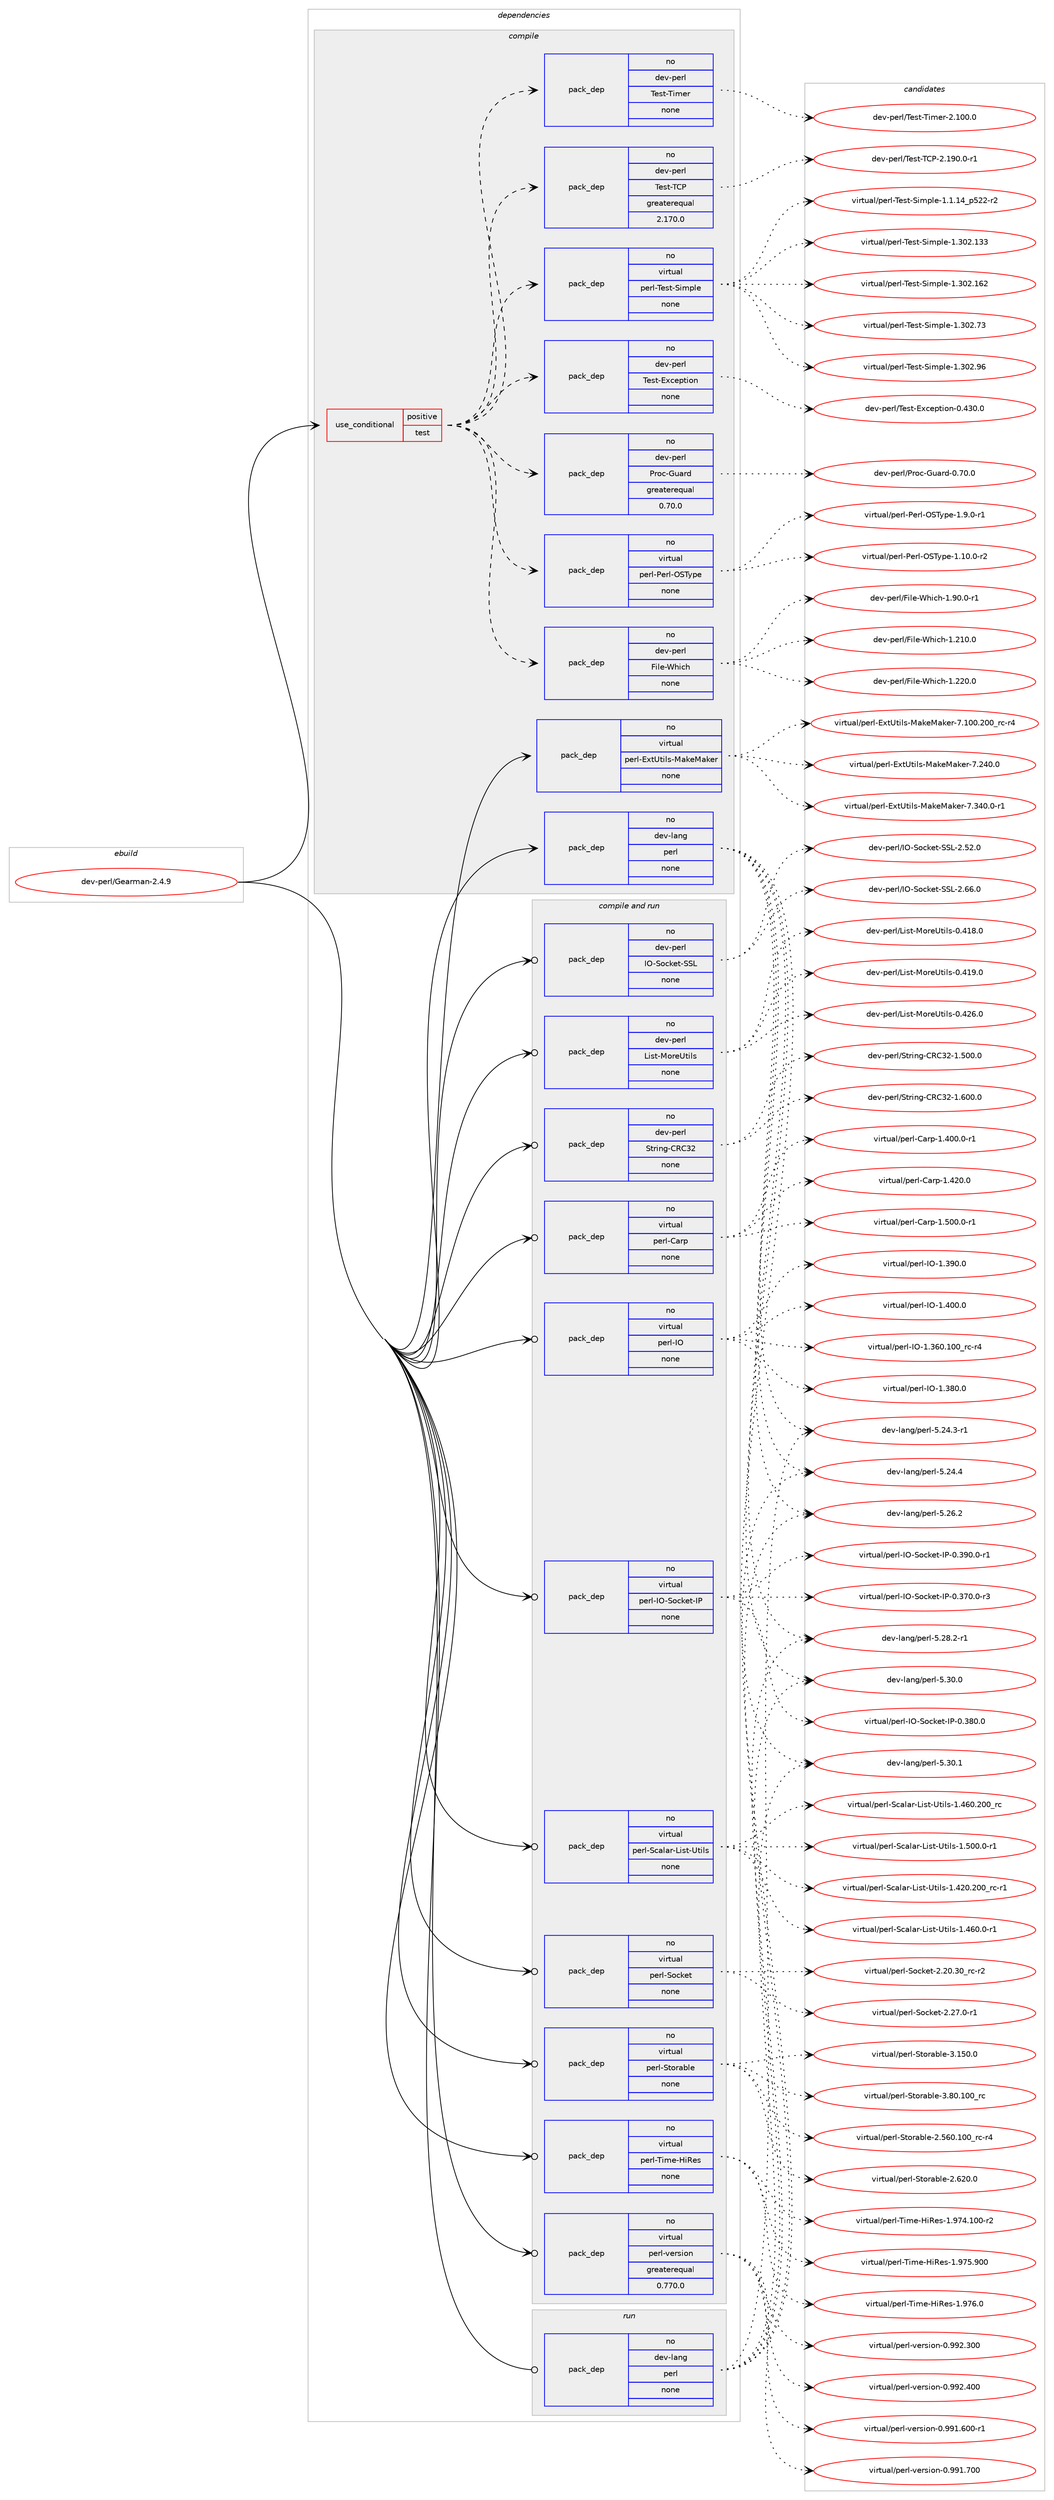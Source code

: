 digraph prolog {

# *************
# Graph options
# *************

newrank=true;
concentrate=true;
compound=true;
graph [rankdir=LR,fontname=Helvetica,fontsize=10,ranksep=1.5];#, ranksep=2.5, nodesep=0.2];
edge  [arrowhead=vee];
node  [fontname=Helvetica,fontsize=10];

# **********
# The ebuild
# **********

subgraph cluster_leftcol {
color=gray;
rank=same;
label=<<i>ebuild</i>>;
id [label="dev-perl/Gearman-2.4.9", color=red, width=4, href="../dev-perl/Gearman-2.4.9.svg"];
}

# ****************
# The dependencies
# ****************

subgraph cluster_midcol {
color=gray;
label=<<i>dependencies</i>>;
subgraph cluster_compile {
fillcolor="#eeeeee";
style=filled;
label=<<i>compile</i>>;
subgraph cond133695 {
dependency578403 [label=<<TABLE BORDER="0" CELLBORDER="1" CELLSPACING="0" CELLPADDING="4"><TR><TD ROWSPAN="3" CELLPADDING="10">use_conditional</TD></TR><TR><TD>positive</TD></TR><TR><TD>test</TD></TR></TABLE>>, shape=none, color=red];
subgraph pack433060 {
dependency578404 [label=<<TABLE BORDER="0" CELLBORDER="1" CELLSPACING="0" CELLPADDING="4" WIDTH="220"><TR><TD ROWSPAN="6" CELLPADDING="30">pack_dep</TD></TR><TR><TD WIDTH="110">no</TD></TR><TR><TD>dev-perl</TD></TR><TR><TD>File-Which</TD></TR><TR><TD>none</TD></TR><TR><TD></TD></TR></TABLE>>, shape=none, color=blue];
}
dependency578403:e -> dependency578404:w [weight=20,style="dashed",arrowhead="vee"];
subgraph pack433061 {
dependency578405 [label=<<TABLE BORDER="0" CELLBORDER="1" CELLSPACING="0" CELLPADDING="4" WIDTH="220"><TR><TD ROWSPAN="6" CELLPADDING="30">pack_dep</TD></TR><TR><TD WIDTH="110">no</TD></TR><TR><TD>virtual</TD></TR><TR><TD>perl-Perl-OSType</TD></TR><TR><TD>none</TD></TR><TR><TD></TD></TR></TABLE>>, shape=none, color=blue];
}
dependency578403:e -> dependency578405:w [weight=20,style="dashed",arrowhead="vee"];
subgraph pack433062 {
dependency578406 [label=<<TABLE BORDER="0" CELLBORDER="1" CELLSPACING="0" CELLPADDING="4" WIDTH="220"><TR><TD ROWSPAN="6" CELLPADDING="30">pack_dep</TD></TR><TR><TD WIDTH="110">no</TD></TR><TR><TD>dev-perl</TD></TR><TR><TD>Proc-Guard</TD></TR><TR><TD>greaterequal</TD></TR><TR><TD>0.70.0</TD></TR></TABLE>>, shape=none, color=blue];
}
dependency578403:e -> dependency578406:w [weight=20,style="dashed",arrowhead="vee"];
subgraph pack433063 {
dependency578407 [label=<<TABLE BORDER="0" CELLBORDER="1" CELLSPACING="0" CELLPADDING="4" WIDTH="220"><TR><TD ROWSPAN="6" CELLPADDING="30">pack_dep</TD></TR><TR><TD WIDTH="110">no</TD></TR><TR><TD>dev-perl</TD></TR><TR><TD>Test-Exception</TD></TR><TR><TD>none</TD></TR><TR><TD></TD></TR></TABLE>>, shape=none, color=blue];
}
dependency578403:e -> dependency578407:w [weight=20,style="dashed",arrowhead="vee"];
subgraph pack433064 {
dependency578408 [label=<<TABLE BORDER="0" CELLBORDER="1" CELLSPACING="0" CELLPADDING="4" WIDTH="220"><TR><TD ROWSPAN="6" CELLPADDING="30">pack_dep</TD></TR><TR><TD WIDTH="110">no</TD></TR><TR><TD>virtual</TD></TR><TR><TD>perl-Test-Simple</TD></TR><TR><TD>none</TD></TR><TR><TD></TD></TR></TABLE>>, shape=none, color=blue];
}
dependency578403:e -> dependency578408:w [weight=20,style="dashed",arrowhead="vee"];
subgraph pack433065 {
dependency578409 [label=<<TABLE BORDER="0" CELLBORDER="1" CELLSPACING="0" CELLPADDING="4" WIDTH="220"><TR><TD ROWSPAN="6" CELLPADDING="30">pack_dep</TD></TR><TR><TD WIDTH="110">no</TD></TR><TR><TD>dev-perl</TD></TR><TR><TD>Test-TCP</TD></TR><TR><TD>greaterequal</TD></TR><TR><TD>2.170.0</TD></TR></TABLE>>, shape=none, color=blue];
}
dependency578403:e -> dependency578409:w [weight=20,style="dashed",arrowhead="vee"];
subgraph pack433066 {
dependency578410 [label=<<TABLE BORDER="0" CELLBORDER="1" CELLSPACING="0" CELLPADDING="4" WIDTH="220"><TR><TD ROWSPAN="6" CELLPADDING="30">pack_dep</TD></TR><TR><TD WIDTH="110">no</TD></TR><TR><TD>dev-perl</TD></TR><TR><TD>Test-Timer</TD></TR><TR><TD>none</TD></TR><TR><TD></TD></TR></TABLE>>, shape=none, color=blue];
}
dependency578403:e -> dependency578410:w [weight=20,style="dashed",arrowhead="vee"];
}
id:e -> dependency578403:w [weight=20,style="solid",arrowhead="vee"];
subgraph pack433067 {
dependency578411 [label=<<TABLE BORDER="0" CELLBORDER="1" CELLSPACING="0" CELLPADDING="4" WIDTH="220"><TR><TD ROWSPAN="6" CELLPADDING="30">pack_dep</TD></TR><TR><TD WIDTH="110">no</TD></TR><TR><TD>dev-lang</TD></TR><TR><TD>perl</TD></TR><TR><TD>none</TD></TR><TR><TD></TD></TR></TABLE>>, shape=none, color=blue];
}
id:e -> dependency578411:w [weight=20,style="solid",arrowhead="vee"];
subgraph pack433068 {
dependency578412 [label=<<TABLE BORDER="0" CELLBORDER="1" CELLSPACING="0" CELLPADDING="4" WIDTH="220"><TR><TD ROWSPAN="6" CELLPADDING="30">pack_dep</TD></TR><TR><TD WIDTH="110">no</TD></TR><TR><TD>virtual</TD></TR><TR><TD>perl-ExtUtils-MakeMaker</TD></TR><TR><TD>none</TD></TR><TR><TD></TD></TR></TABLE>>, shape=none, color=blue];
}
id:e -> dependency578412:w [weight=20,style="solid",arrowhead="vee"];
}
subgraph cluster_compileandrun {
fillcolor="#eeeeee";
style=filled;
label=<<i>compile and run</i>>;
subgraph pack433069 {
dependency578413 [label=<<TABLE BORDER="0" CELLBORDER="1" CELLSPACING="0" CELLPADDING="4" WIDTH="220"><TR><TD ROWSPAN="6" CELLPADDING="30">pack_dep</TD></TR><TR><TD WIDTH="110">no</TD></TR><TR><TD>dev-perl</TD></TR><TR><TD>IO-Socket-SSL</TD></TR><TR><TD>none</TD></TR><TR><TD></TD></TR></TABLE>>, shape=none, color=blue];
}
id:e -> dependency578413:w [weight=20,style="solid",arrowhead="odotvee"];
subgraph pack433070 {
dependency578414 [label=<<TABLE BORDER="0" CELLBORDER="1" CELLSPACING="0" CELLPADDING="4" WIDTH="220"><TR><TD ROWSPAN="6" CELLPADDING="30">pack_dep</TD></TR><TR><TD WIDTH="110">no</TD></TR><TR><TD>dev-perl</TD></TR><TR><TD>List-MoreUtils</TD></TR><TR><TD>none</TD></TR><TR><TD></TD></TR></TABLE>>, shape=none, color=blue];
}
id:e -> dependency578414:w [weight=20,style="solid",arrowhead="odotvee"];
subgraph pack433071 {
dependency578415 [label=<<TABLE BORDER="0" CELLBORDER="1" CELLSPACING="0" CELLPADDING="4" WIDTH="220"><TR><TD ROWSPAN="6" CELLPADDING="30">pack_dep</TD></TR><TR><TD WIDTH="110">no</TD></TR><TR><TD>dev-perl</TD></TR><TR><TD>String-CRC32</TD></TR><TR><TD>none</TD></TR><TR><TD></TD></TR></TABLE>>, shape=none, color=blue];
}
id:e -> dependency578415:w [weight=20,style="solid",arrowhead="odotvee"];
subgraph pack433072 {
dependency578416 [label=<<TABLE BORDER="0" CELLBORDER="1" CELLSPACING="0" CELLPADDING="4" WIDTH="220"><TR><TD ROWSPAN="6" CELLPADDING="30">pack_dep</TD></TR><TR><TD WIDTH="110">no</TD></TR><TR><TD>virtual</TD></TR><TR><TD>perl-Carp</TD></TR><TR><TD>none</TD></TR><TR><TD></TD></TR></TABLE>>, shape=none, color=blue];
}
id:e -> dependency578416:w [weight=20,style="solid",arrowhead="odotvee"];
subgraph pack433073 {
dependency578417 [label=<<TABLE BORDER="0" CELLBORDER="1" CELLSPACING="0" CELLPADDING="4" WIDTH="220"><TR><TD ROWSPAN="6" CELLPADDING="30">pack_dep</TD></TR><TR><TD WIDTH="110">no</TD></TR><TR><TD>virtual</TD></TR><TR><TD>perl-IO</TD></TR><TR><TD>none</TD></TR><TR><TD></TD></TR></TABLE>>, shape=none, color=blue];
}
id:e -> dependency578417:w [weight=20,style="solid",arrowhead="odotvee"];
subgraph pack433074 {
dependency578418 [label=<<TABLE BORDER="0" CELLBORDER="1" CELLSPACING="0" CELLPADDING="4" WIDTH="220"><TR><TD ROWSPAN="6" CELLPADDING="30">pack_dep</TD></TR><TR><TD WIDTH="110">no</TD></TR><TR><TD>virtual</TD></TR><TR><TD>perl-IO-Socket-IP</TD></TR><TR><TD>none</TD></TR><TR><TD></TD></TR></TABLE>>, shape=none, color=blue];
}
id:e -> dependency578418:w [weight=20,style="solid",arrowhead="odotvee"];
subgraph pack433075 {
dependency578419 [label=<<TABLE BORDER="0" CELLBORDER="1" CELLSPACING="0" CELLPADDING="4" WIDTH="220"><TR><TD ROWSPAN="6" CELLPADDING="30">pack_dep</TD></TR><TR><TD WIDTH="110">no</TD></TR><TR><TD>virtual</TD></TR><TR><TD>perl-Scalar-List-Utils</TD></TR><TR><TD>none</TD></TR><TR><TD></TD></TR></TABLE>>, shape=none, color=blue];
}
id:e -> dependency578419:w [weight=20,style="solid",arrowhead="odotvee"];
subgraph pack433076 {
dependency578420 [label=<<TABLE BORDER="0" CELLBORDER="1" CELLSPACING="0" CELLPADDING="4" WIDTH="220"><TR><TD ROWSPAN="6" CELLPADDING="30">pack_dep</TD></TR><TR><TD WIDTH="110">no</TD></TR><TR><TD>virtual</TD></TR><TR><TD>perl-Socket</TD></TR><TR><TD>none</TD></TR><TR><TD></TD></TR></TABLE>>, shape=none, color=blue];
}
id:e -> dependency578420:w [weight=20,style="solid",arrowhead="odotvee"];
subgraph pack433077 {
dependency578421 [label=<<TABLE BORDER="0" CELLBORDER="1" CELLSPACING="0" CELLPADDING="4" WIDTH="220"><TR><TD ROWSPAN="6" CELLPADDING="30">pack_dep</TD></TR><TR><TD WIDTH="110">no</TD></TR><TR><TD>virtual</TD></TR><TR><TD>perl-Storable</TD></TR><TR><TD>none</TD></TR><TR><TD></TD></TR></TABLE>>, shape=none, color=blue];
}
id:e -> dependency578421:w [weight=20,style="solid",arrowhead="odotvee"];
subgraph pack433078 {
dependency578422 [label=<<TABLE BORDER="0" CELLBORDER="1" CELLSPACING="0" CELLPADDING="4" WIDTH="220"><TR><TD ROWSPAN="6" CELLPADDING="30">pack_dep</TD></TR><TR><TD WIDTH="110">no</TD></TR><TR><TD>virtual</TD></TR><TR><TD>perl-Time-HiRes</TD></TR><TR><TD>none</TD></TR><TR><TD></TD></TR></TABLE>>, shape=none, color=blue];
}
id:e -> dependency578422:w [weight=20,style="solid",arrowhead="odotvee"];
subgraph pack433079 {
dependency578423 [label=<<TABLE BORDER="0" CELLBORDER="1" CELLSPACING="0" CELLPADDING="4" WIDTH="220"><TR><TD ROWSPAN="6" CELLPADDING="30">pack_dep</TD></TR><TR><TD WIDTH="110">no</TD></TR><TR><TD>virtual</TD></TR><TR><TD>perl-version</TD></TR><TR><TD>greaterequal</TD></TR><TR><TD>0.770.0</TD></TR></TABLE>>, shape=none, color=blue];
}
id:e -> dependency578423:w [weight=20,style="solid",arrowhead="odotvee"];
}
subgraph cluster_run {
fillcolor="#eeeeee";
style=filled;
label=<<i>run</i>>;
subgraph pack433080 {
dependency578424 [label=<<TABLE BORDER="0" CELLBORDER="1" CELLSPACING="0" CELLPADDING="4" WIDTH="220"><TR><TD ROWSPAN="6" CELLPADDING="30">pack_dep</TD></TR><TR><TD WIDTH="110">no</TD></TR><TR><TD>dev-lang</TD></TR><TR><TD>perl</TD></TR><TR><TD>none</TD></TR><TR><TD></TD></TR></TABLE>>, shape=none, color=blue];
}
id:e -> dependency578424:w [weight=20,style="solid",arrowhead="odot"];
}
}

# **************
# The candidates
# **************

subgraph cluster_choices {
rank=same;
color=gray;
label=<<i>candidates</i>>;

subgraph choice433060 {
color=black;
nodesep=1;
choice1001011184511210111410847701051081014587104105991044549465049484648 [label="dev-perl/File-Which-1.210.0", color=red, width=4,href="../dev-perl/File-Which-1.210.0.svg"];
choice1001011184511210111410847701051081014587104105991044549465050484648 [label="dev-perl/File-Which-1.220.0", color=red, width=4,href="../dev-perl/File-Which-1.220.0.svg"];
choice100101118451121011141084770105108101458710410599104454946574846484511449 [label="dev-perl/File-Which-1.90.0-r1", color=red, width=4,href="../dev-perl/File-Which-1.90.0-r1.svg"];
dependency578404:e -> choice1001011184511210111410847701051081014587104105991044549465049484648:w [style=dotted,weight="100"];
dependency578404:e -> choice1001011184511210111410847701051081014587104105991044549465050484648:w [style=dotted,weight="100"];
dependency578404:e -> choice100101118451121011141084770105108101458710410599104454946574846484511449:w [style=dotted,weight="100"];
}
subgraph choice433061 {
color=black;
nodesep=1;
choice1181051141161179710847112101114108458010111410845798384121112101454946494846484511450 [label="virtual/perl-Perl-OSType-1.10.0-r2", color=red, width=4,href="../virtual/perl-Perl-OSType-1.10.0-r2.svg"];
choice11810511411611797108471121011141084580101114108457983841211121014549465746484511449 [label="virtual/perl-Perl-OSType-1.9.0-r1", color=red, width=4,href="../virtual/perl-Perl-OSType-1.9.0-r1.svg"];
dependency578405:e -> choice1181051141161179710847112101114108458010111410845798384121112101454946494846484511450:w [style=dotted,weight="100"];
dependency578405:e -> choice11810511411611797108471121011141084580101114108457983841211121014549465746484511449:w [style=dotted,weight="100"];
}
subgraph choice433062 {
color=black;
nodesep=1;
choice1001011184511210111410847801141119945711179711410045484655484648 [label="dev-perl/Proc-Guard-0.70.0", color=red, width=4,href="../dev-perl/Proc-Guard-0.70.0.svg"];
dependency578406:e -> choice1001011184511210111410847801141119945711179711410045484655484648:w [style=dotted,weight="100"];
}
subgraph choice433063 {
color=black;
nodesep=1;
choice1001011184511210111410847841011151164569120991011121161051111104548465251484648 [label="dev-perl/Test-Exception-0.430.0", color=red, width=4,href="../dev-perl/Test-Exception-0.430.0.svg"];
dependency578407:e -> choice1001011184511210111410847841011151164569120991011121161051111104548465251484648:w [style=dotted,weight="100"];
}
subgraph choice433064 {
color=black;
nodesep=1;
choice11810511411611797108471121011141084584101115116458310510911210810145494649464952951125350504511450 [label="virtual/perl-Test-Simple-1.1.14_p522-r2", color=red, width=4,href="../virtual/perl-Test-Simple-1.1.14_p522-r2.svg"];
choice11810511411611797108471121011141084584101115116458310510911210810145494651485046495151 [label="virtual/perl-Test-Simple-1.302.133", color=red, width=4,href="../virtual/perl-Test-Simple-1.302.133.svg"];
choice11810511411611797108471121011141084584101115116458310510911210810145494651485046495450 [label="virtual/perl-Test-Simple-1.302.162", color=red, width=4,href="../virtual/perl-Test-Simple-1.302.162.svg"];
choice118105114116117971084711210111410845841011151164583105109112108101454946514850465551 [label="virtual/perl-Test-Simple-1.302.73", color=red, width=4,href="../virtual/perl-Test-Simple-1.302.73.svg"];
choice118105114116117971084711210111410845841011151164583105109112108101454946514850465754 [label="virtual/perl-Test-Simple-1.302.96", color=red, width=4,href="../virtual/perl-Test-Simple-1.302.96.svg"];
dependency578408:e -> choice11810511411611797108471121011141084584101115116458310510911210810145494649464952951125350504511450:w [style=dotted,weight="100"];
dependency578408:e -> choice11810511411611797108471121011141084584101115116458310510911210810145494651485046495151:w [style=dotted,weight="100"];
dependency578408:e -> choice11810511411611797108471121011141084584101115116458310510911210810145494651485046495450:w [style=dotted,weight="100"];
dependency578408:e -> choice118105114116117971084711210111410845841011151164583105109112108101454946514850465551:w [style=dotted,weight="100"];
dependency578408:e -> choice118105114116117971084711210111410845841011151164583105109112108101454946514850465754:w [style=dotted,weight="100"];
}
subgraph choice433065 {
color=black;
nodesep=1;
choice1001011184511210111410847841011151164584678045504649574846484511449 [label="dev-perl/Test-TCP-2.190.0-r1", color=red, width=4,href="../dev-perl/Test-TCP-2.190.0-r1.svg"];
dependency578409:e -> choice1001011184511210111410847841011151164584678045504649574846484511449:w [style=dotted,weight="100"];
}
subgraph choice433066 {
color=black;
nodesep=1;
choice10010111845112101114108478410111511645841051091011144550464948484648 [label="dev-perl/Test-Timer-2.100.0", color=red, width=4,href="../dev-perl/Test-Timer-2.100.0.svg"];
dependency578410:e -> choice10010111845112101114108478410111511645841051091011144550464948484648:w [style=dotted,weight="100"];
}
subgraph choice433067 {
color=black;
nodesep=1;
choice100101118451089711010347112101114108455346505246514511449 [label="dev-lang/perl-5.24.3-r1", color=red, width=4,href="../dev-lang/perl-5.24.3-r1.svg"];
choice10010111845108971101034711210111410845534650524652 [label="dev-lang/perl-5.24.4", color=red, width=4,href="../dev-lang/perl-5.24.4.svg"];
choice10010111845108971101034711210111410845534650544650 [label="dev-lang/perl-5.26.2", color=red, width=4,href="../dev-lang/perl-5.26.2.svg"];
choice100101118451089711010347112101114108455346505646504511449 [label="dev-lang/perl-5.28.2-r1", color=red, width=4,href="../dev-lang/perl-5.28.2-r1.svg"];
choice10010111845108971101034711210111410845534651484648 [label="dev-lang/perl-5.30.0", color=red, width=4,href="../dev-lang/perl-5.30.0.svg"];
choice10010111845108971101034711210111410845534651484649 [label="dev-lang/perl-5.30.1", color=red, width=4,href="../dev-lang/perl-5.30.1.svg"];
dependency578411:e -> choice100101118451089711010347112101114108455346505246514511449:w [style=dotted,weight="100"];
dependency578411:e -> choice10010111845108971101034711210111410845534650524652:w [style=dotted,weight="100"];
dependency578411:e -> choice10010111845108971101034711210111410845534650544650:w [style=dotted,weight="100"];
dependency578411:e -> choice100101118451089711010347112101114108455346505646504511449:w [style=dotted,weight="100"];
dependency578411:e -> choice10010111845108971101034711210111410845534651484648:w [style=dotted,weight="100"];
dependency578411:e -> choice10010111845108971101034711210111410845534651484649:w [style=dotted,weight="100"];
}
subgraph choice433068 {
color=black;
nodesep=1;
choice118105114116117971084711210111410845691201168511610510811545779710710177971071011144555464948484650484895114994511452 [label="virtual/perl-ExtUtils-MakeMaker-7.100.200_rc-r4", color=red, width=4,href="../virtual/perl-ExtUtils-MakeMaker-7.100.200_rc-r4.svg"];
choice118105114116117971084711210111410845691201168511610510811545779710710177971071011144555465052484648 [label="virtual/perl-ExtUtils-MakeMaker-7.240.0", color=red, width=4,href="../virtual/perl-ExtUtils-MakeMaker-7.240.0.svg"];
choice1181051141161179710847112101114108456912011685116105108115457797107101779710710111445554651524846484511449 [label="virtual/perl-ExtUtils-MakeMaker-7.340.0-r1", color=red, width=4,href="../virtual/perl-ExtUtils-MakeMaker-7.340.0-r1.svg"];
dependency578412:e -> choice118105114116117971084711210111410845691201168511610510811545779710710177971071011144555464948484650484895114994511452:w [style=dotted,weight="100"];
dependency578412:e -> choice118105114116117971084711210111410845691201168511610510811545779710710177971071011144555465052484648:w [style=dotted,weight="100"];
dependency578412:e -> choice1181051141161179710847112101114108456912011685116105108115457797107101779710710111445554651524846484511449:w [style=dotted,weight="100"];
}
subgraph choice433069 {
color=black;
nodesep=1;
choice100101118451121011141084773794583111991071011164583837645504653504648 [label="dev-perl/IO-Socket-SSL-2.52.0", color=red, width=4,href="../dev-perl/IO-Socket-SSL-2.52.0.svg"];
choice100101118451121011141084773794583111991071011164583837645504654544648 [label="dev-perl/IO-Socket-SSL-2.66.0", color=red, width=4,href="../dev-perl/IO-Socket-SSL-2.66.0.svg"];
dependency578413:e -> choice100101118451121011141084773794583111991071011164583837645504653504648:w [style=dotted,weight="100"];
dependency578413:e -> choice100101118451121011141084773794583111991071011164583837645504654544648:w [style=dotted,weight="100"];
}
subgraph choice433070 {
color=black;
nodesep=1;
choice1001011184511210111410847761051151164577111114101851161051081154548465249564648 [label="dev-perl/List-MoreUtils-0.418.0", color=red, width=4,href="../dev-perl/List-MoreUtils-0.418.0.svg"];
choice1001011184511210111410847761051151164577111114101851161051081154548465249574648 [label="dev-perl/List-MoreUtils-0.419.0", color=red, width=4,href="../dev-perl/List-MoreUtils-0.419.0.svg"];
choice1001011184511210111410847761051151164577111114101851161051081154548465250544648 [label="dev-perl/List-MoreUtils-0.426.0", color=red, width=4,href="../dev-perl/List-MoreUtils-0.426.0.svg"];
dependency578414:e -> choice1001011184511210111410847761051151164577111114101851161051081154548465249564648:w [style=dotted,weight="100"];
dependency578414:e -> choice1001011184511210111410847761051151164577111114101851161051081154548465249574648:w [style=dotted,weight="100"];
dependency578414:e -> choice1001011184511210111410847761051151164577111114101851161051081154548465250544648:w [style=dotted,weight="100"];
}
subgraph choice433071 {
color=black;
nodesep=1;
choice1001011184511210111410847831161141051101034567826751504549465348484648 [label="dev-perl/String-CRC32-1.500.0", color=red, width=4,href="../dev-perl/String-CRC32-1.500.0.svg"];
choice1001011184511210111410847831161141051101034567826751504549465448484648 [label="dev-perl/String-CRC32-1.600.0", color=red, width=4,href="../dev-perl/String-CRC32-1.600.0.svg"];
dependency578415:e -> choice1001011184511210111410847831161141051101034567826751504549465348484648:w [style=dotted,weight="100"];
dependency578415:e -> choice1001011184511210111410847831161141051101034567826751504549465448484648:w [style=dotted,weight="100"];
}
subgraph choice433072 {
color=black;
nodesep=1;
choice118105114116117971084711210111410845679711411245494652484846484511449 [label="virtual/perl-Carp-1.400.0-r1", color=red, width=4,href="../virtual/perl-Carp-1.400.0-r1.svg"];
choice11810511411611797108471121011141084567971141124549465250484648 [label="virtual/perl-Carp-1.420.0", color=red, width=4,href="../virtual/perl-Carp-1.420.0.svg"];
choice118105114116117971084711210111410845679711411245494653484846484511449 [label="virtual/perl-Carp-1.500.0-r1", color=red, width=4,href="../virtual/perl-Carp-1.500.0-r1.svg"];
dependency578416:e -> choice118105114116117971084711210111410845679711411245494652484846484511449:w [style=dotted,weight="100"];
dependency578416:e -> choice11810511411611797108471121011141084567971141124549465250484648:w [style=dotted,weight="100"];
dependency578416:e -> choice118105114116117971084711210111410845679711411245494653484846484511449:w [style=dotted,weight="100"];
}
subgraph choice433073 {
color=black;
nodesep=1;
choice11810511411611797108471121011141084573794549465154484649484895114994511452 [label="virtual/perl-IO-1.360.100_rc-r4", color=red, width=4,href="../virtual/perl-IO-1.360.100_rc-r4.svg"];
choice11810511411611797108471121011141084573794549465156484648 [label="virtual/perl-IO-1.380.0", color=red, width=4,href="../virtual/perl-IO-1.380.0.svg"];
choice11810511411611797108471121011141084573794549465157484648 [label="virtual/perl-IO-1.390.0", color=red, width=4,href="../virtual/perl-IO-1.390.0.svg"];
choice11810511411611797108471121011141084573794549465248484648 [label="virtual/perl-IO-1.400.0", color=red, width=4,href="../virtual/perl-IO-1.400.0.svg"];
dependency578417:e -> choice11810511411611797108471121011141084573794549465154484649484895114994511452:w [style=dotted,weight="100"];
dependency578417:e -> choice11810511411611797108471121011141084573794549465156484648:w [style=dotted,weight="100"];
dependency578417:e -> choice11810511411611797108471121011141084573794549465157484648:w [style=dotted,weight="100"];
dependency578417:e -> choice11810511411611797108471121011141084573794549465248484648:w [style=dotted,weight="100"];
}
subgraph choice433074 {
color=black;
nodesep=1;
choice118105114116117971084711210111410845737945831119910710111645738045484651554846484511451 [label="virtual/perl-IO-Socket-IP-0.370.0-r3", color=red, width=4,href="../virtual/perl-IO-Socket-IP-0.370.0-r3.svg"];
choice11810511411611797108471121011141084573794583111991071011164573804548465156484648 [label="virtual/perl-IO-Socket-IP-0.380.0", color=red, width=4,href="../virtual/perl-IO-Socket-IP-0.380.0.svg"];
choice118105114116117971084711210111410845737945831119910710111645738045484651574846484511449 [label="virtual/perl-IO-Socket-IP-0.390.0-r1", color=red, width=4,href="../virtual/perl-IO-Socket-IP-0.390.0-r1.svg"];
dependency578418:e -> choice118105114116117971084711210111410845737945831119910710111645738045484651554846484511451:w [style=dotted,weight="100"];
dependency578418:e -> choice11810511411611797108471121011141084573794583111991071011164573804548465156484648:w [style=dotted,weight="100"];
dependency578418:e -> choice118105114116117971084711210111410845737945831119910710111645738045484651574846484511449:w [style=dotted,weight="100"];
}
subgraph choice433075 {
color=black;
nodesep=1;
choice11810511411611797108471121011141084583999710897114457610511511645851161051081154549465250484650484895114994511449 [label="virtual/perl-Scalar-List-Utils-1.420.200_rc-r1", color=red, width=4,href="../virtual/perl-Scalar-List-Utils-1.420.200_rc-r1.svg"];
choice118105114116117971084711210111410845839997108971144576105115116458511610510811545494652544846484511449 [label="virtual/perl-Scalar-List-Utils-1.460.0-r1", color=red, width=4,href="../virtual/perl-Scalar-List-Utils-1.460.0-r1.svg"];
choice1181051141161179710847112101114108458399971089711445761051151164585116105108115454946525448465048489511499 [label="virtual/perl-Scalar-List-Utils-1.460.200_rc", color=red, width=4,href="../virtual/perl-Scalar-List-Utils-1.460.200_rc.svg"];
choice118105114116117971084711210111410845839997108971144576105115116458511610510811545494653484846484511449 [label="virtual/perl-Scalar-List-Utils-1.500.0-r1", color=red, width=4,href="../virtual/perl-Scalar-List-Utils-1.500.0-r1.svg"];
dependency578419:e -> choice11810511411611797108471121011141084583999710897114457610511511645851161051081154549465250484650484895114994511449:w [style=dotted,weight="100"];
dependency578419:e -> choice118105114116117971084711210111410845839997108971144576105115116458511610510811545494652544846484511449:w [style=dotted,weight="100"];
dependency578419:e -> choice1181051141161179710847112101114108458399971089711445761051151164585116105108115454946525448465048489511499:w [style=dotted,weight="100"];
dependency578419:e -> choice118105114116117971084711210111410845839997108971144576105115116458511610510811545494653484846484511449:w [style=dotted,weight="100"];
}
subgraph choice433076 {
color=black;
nodesep=1;
choice1181051141161179710847112101114108458311199107101116455046504846514895114994511450 [label="virtual/perl-Socket-2.20.30_rc-r2", color=red, width=4,href="../virtual/perl-Socket-2.20.30_rc-r2.svg"];
choice1181051141161179710847112101114108458311199107101116455046505546484511449 [label="virtual/perl-Socket-2.27.0-r1", color=red, width=4,href="../virtual/perl-Socket-2.27.0-r1.svg"];
dependency578420:e -> choice1181051141161179710847112101114108458311199107101116455046504846514895114994511450:w [style=dotted,weight="100"];
dependency578420:e -> choice1181051141161179710847112101114108458311199107101116455046505546484511449:w [style=dotted,weight="100"];
}
subgraph choice433077 {
color=black;
nodesep=1;
choice1181051141161179710847112101114108458311611111497981081014550465354484649484895114994511452 [label="virtual/perl-Storable-2.560.100_rc-r4", color=red, width=4,href="../virtual/perl-Storable-2.560.100_rc-r4.svg"];
choice1181051141161179710847112101114108458311611111497981081014550465450484648 [label="virtual/perl-Storable-2.620.0", color=red, width=4,href="../virtual/perl-Storable-2.620.0.svg"];
choice1181051141161179710847112101114108458311611111497981081014551464953484648 [label="virtual/perl-Storable-3.150.0", color=red, width=4,href="../virtual/perl-Storable-3.150.0.svg"];
choice1181051141161179710847112101114108458311611111497981081014551465648464948489511499 [label="virtual/perl-Storable-3.80.100_rc", color=red, width=4,href="../virtual/perl-Storable-3.80.100_rc.svg"];
dependency578421:e -> choice1181051141161179710847112101114108458311611111497981081014550465354484649484895114994511452:w [style=dotted,weight="100"];
dependency578421:e -> choice1181051141161179710847112101114108458311611111497981081014550465450484648:w [style=dotted,weight="100"];
dependency578421:e -> choice1181051141161179710847112101114108458311611111497981081014551464953484648:w [style=dotted,weight="100"];
dependency578421:e -> choice1181051141161179710847112101114108458311611111497981081014551465648464948489511499:w [style=dotted,weight="100"];
}
subgraph choice433078 {
color=black;
nodesep=1;
choice11810511411611797108471121011141084584105109101457210582101115454946575552464948484511450 [label="virtual/perl-Time-HiRes-1.974.100-r2", color=red, width=4,href="../virtual/perl-Time-HiRes-1.974.100-r2.svg"];
choice1181051141161179710847112101114108458410510910145721058210111545494657555346574848 [label="virtual/perl-Time-HiRes-1.975.900", color=red, width=4,href="../virtual/perl-Time-HiRes-1.975.900.svg"];
choice118105114116117971084711210111410845841051091014572105821011154549465755544648 [label="virtual/perl-Time-HiRes-1.976.0", color=red, width=4,href="../virtual/perl-Time-HiRes-1.976.0.svg"];
dependency578422:e -> choice11810511411611797108471121011141084584105109101457210582101115454946575552464948484511450:w [style=dotted,weight="100"];
dependency578422:e -> choice1181051141161179710847112101114108458410510910145721058210111545494657555346574848:w [style=dotted,weight="100"];
dependency578422:e -> choice118105114116117971084711210111410845841051091014572105821011154549465755544648:w [style=dotted,weight="100"];
}
subgraph choice433079 {
color=black;
nodesep=1;
choice118105114116117971084711210111410845118101114115105111110454846575749465448484511449 [label="virtual/perl-version-0.991.600-r1", color=red, width=4,href="../virtual/perl-version-0.991.600-r1.svg"];
choice11810511411611797108471121011141084511810111411510511111045484657574946554848 [label="virtual/perl-version-0.991.700", color=red, width=4,href="../virtual/perl-version-0.991.700.svg"];
choice11810511411611797108471121011141084511810111411510511111045484657575046514848 [label="virtual/perl-version-0.992.300", color=red, width=4,href="../virtual/perl-version-0.992.300.svg"];
choice11810511411611797108471121011141084511810111411510511111045484657575046524848 [label="virtual/perl-version-0.992.400", color=red, width=4,href="../virtual/perl-version-0.992.400.svg"];
dependency578423:e -> choice118105114116117971084711210111410845118101114115105111110454846575749465448484511449:w [style=dotted,weight="100"];
dependency578423:e -> choice11810511411611797108471121011141084511810111411510511111045484657574946554848:w [style=dotted,weight="100"];
dependency578423:e -> choice11810511411611797108471121011141084511810111411510511111045484657575046514848:w [style=dotted,weight="100"];
dependency578423:e -> choice11810511411611797108471121011141084511810111411510511111045484657575046524848:w [style=dotted,weight="100"];
}
subgraph choice433080 {
color=black;
nodesep=1;
choice100101118451089711010347112101114108455346505246514511449 [label="dev-lang/perl-5.24.3-r1", color=red, width=4,href="../dev-lang/perl-5.24.3-r1.svg"];
choice10010111845108971101034711210111410845534650524652 [label="dev-lang/perl-5.24.4", color=red, width=4,href="../dev-lang/perl-5.24.4.svg"];
choice10010111845108971101034711210111410845534650544650 [label="dev-lang/perl-5.26.2", color=red, width=4,href="../dev-lang/perl-5.26.2.svg"];
choice100101118451089711010347112101114108455346505646504511449 [label="dev-lang/perl-5.28.2-r1", color=red, width=4,href="../dev-lang/perl-5.28.2-r1.svg"];
choice10010111845108971101034711210111410845534651484648 [label="dev-lang/perl-5.30.0", color=red, width=4,href="../dev-lang/perl-5.30.0.svg"];
choice10010111845108971101034711210111410845534651484649 [label="dev-lang/perl-5.30.1", color=red, width=4,href="../dev-lang/perl-5.30.1.svg"];
dependency578424:e -> choice100101118451089711010347112101114108455346505246514511449:w [style=dotted,weight="100"];
dependency578424:e -> choice10010111845108971101034711210111410845534650524652:w [style=dotted,weight="100"];
dependency578424:e -> choice10010111845108971101034711210111410845534650544650:w [style=dotted,weight="100"];
dependency578424:e -> choice100101118451089711010347112101114108455346505646504511449:w [style=dotted,weight="100"];
dependency578424:e -> choice10010111845108971101034711210111410845534651484648:w [style=dotted,weight="100"];
dependency578424:e -> choice10010111845108971101034711210111410845534651484649:w [style=dotted,weight="100"];
}
}

}
